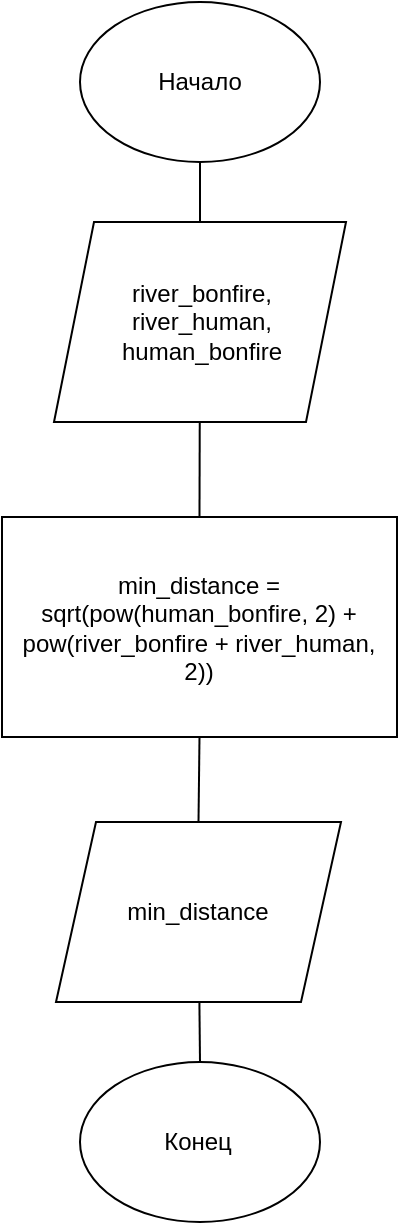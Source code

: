 <mxfile version="28.2.5">
  <diagram name="Страница — 1" id="2pXUweVeXQ0tfu0EPKvS">
    <mxGraphModel dx="1058" dy="616" grid="1" gridSize="10" guides="1" tooltips="1" connect="1" arrows="1" fold="1" page="1" pageScale="1" pageWidth="827" pageHeight="1169" math="0" shadow="0">
      <root>
        <mxCell id="0" />
        <mxCell id="1" parent="0" />
        <mxCell id="Cv1mrmhwszzGpqbsBlE--1" value="" style="ellipse;whiteSpace=wrap;html=1;" vertex="1" parent="1">
          <mxGeometry x="354" y="40" width="120" height="80" as="geometry" />
        </mxCell>
        <mxCell id="Cv1mrmhwszzGpqbsBlE--2" value="" style="endArrow=none;html=1;rounded=0;exitX=0.5;exitY=0;exitDx=0;exitDy=0;" edge="1" parent="1" source="Cv1mrmhwszzGpqbsBlE--3" target="Cv1mrmhwszzGpqbsBlE--1">
          <mxGeometry width="50" height="50" relative="1" as="geometry">
            <mxPoint x="414" y="160" as="sourcePoint" />
            <mxPoint x="414" y="120" as="targetPoint" />
          </mxGeometry>
        </mxCell>
        <mxCell id="Cv1mrmhwszzGpqbsBlE--14" style="edgeStyle=orthogonalEdgeStyle;rounded=0;orthogonalLoop=1;jettySize=auto;html=1;exitX=0.5;exitY=1;exitDx=0;exitDy=0;entryX=0.5;entryY=1;entryDx=0;entryDy=0;" edge="1" parent="1" source="Cv1mrmhwszzGpqbsBlE--3" target="Cv1mrmhwszzGpqbsBlE--11">
          <mxGeometry relative="1" as="geometry" />
        </mxCell>
        <mxCell id="Cv1mrmhwszzGpqbsBlE--3" value="" style="shape=parallelogram;perimeter=parallelogramPerimeter;whiteSpace=wrap;html=1;fixedSize=1;" vertex="1" parent="1">
          <mxGeometry x="341" y="150" width="146" height="100" as="geometry" />
        </mxCell>
        <mxCell id="Cv1mrmhwszzGpqbsBlE--5" value="" style="endArrow=none;html=1;rounded=0;exitX=0.5;exitY=0;exitDx=0;exitDy=0;" edge="1" parent="1" source="Cv1mrmhwszzGpqbsBlE--6" target="Cv1mrmhwszzGpqbsBlE--3">
          <mxGeometry width="50" height="50" relative="1" as="geometry">
            <mxPoint x="413" y="340" as="sourcePoint" />
            <mxPoint x="413" y="250" as="targetPoint" />
          </mxGeometry>
        </mxCell>
        <mxCell id="Cv1mrmhwszzGpqbsBlE--6" value="" style="rounded=0;whiteSpace=wrap;html=1;" vertex="1" parent="1">
          <mxGeometry x="315" y="297.5" width="197.5" height="110" as="geometry" />
        </mxCell>
        <mxCell id="Cv1mrmhwszzGpqbsBlE--8" value="" style="shape=parallelogram;perimeter=parallelogramPerimeter;whiteSpace=wrap;html=1;fixedSize=1;" vertex="1" parent="1">
          <mxGeometry x="342" y="450" width="142.5" height="90" as="geometry" />
        </mxCell>
        <mxCell id="Cv1mrmhwszzGpqbsBlE--9" value="" style="ellipse;whiteSpace=wrap;html=1;" vertex="1" parent="1">
          <mxGeometry x="354" y="570" width="120" height="80" as="geometry" />
        </mxCell>
        <mxCell id="Cv1mrmhwszzGpqbsBlE--10" value="Начало" style="text;strokeColor=none;align=center;fillColor=none;html=1;verticalAlign=middle;whiteSpace=wrap;rounded=0;" vertex="1" parent="1">
          <mxGeometry x="384" y="65" width="60" height="30" as="geometry" />
        </mxCell>
        <mxCell id="Cv1mrmhwszzGpqbsBlE--11" value="&lt;div&gt;river_bonfire, river_human, human_bonfire&lt;/div&gt;" style="text;strokeColor=none;align=center;fillColor=none;html=1;verticalAlign=middle;whiteSpace=wrap;rounded=0;" vertex="1" parent="1">
          <mxGeometry x="357.5" y="165" width="114" height="70" as="geometry" />
        </mxCell>
        <mxCell id="Cv1mrmhwszzGpqbsBlE--12" value="min_distance = sqrt(pow(human_bonfire, 2) + pow(river_bonfire + river_human, 2))" style="text;strokeColor=none;align=center;fillColor=none;html=1;verticalAlign=middle;whiteSpace=wrap;rounded=0;" vertex="1" parent="1">
          <mxGeometry x="316" y="310" width="195" height="85" as="geometry" />
        </mxCell>
        <mxCell id="Cv1mrmhwszzGpqbsBlE--17" value="" style="endArrow=none;html=1;rounded=0;exitX=0.5;exitY=0;exitDx=0;exitDy=0;entryX=0.5;entryY=1;entryDx=0;entryDy=0;" edge="1" parent="1" source="Cv1mrmhwszzGpqbsBlE--8" target="Cv1mrmhwszzGpqbsBlE--6">
          <mxGeometry width="50" height="50" relative="1" as="geometry">
            <mxPoint x="390" y="450" as="sourcePoint" />
            <mxPoint x="440" y="400" as="targetPoint" />
          </mxGeometry>
        </mxCell>
        <mxCell id="Cv1mrmhwszzGpqbsBlE--18" value="min_distance" style="text;strokeColor=none;align=center;fillColor=none;html=1;verticalAlign=middle;whiteSpace=wrap;rounded=0;" vertex="1" parent="1">
          <mxGeometry x="378.25" y="475" width="70" height="40" as="geometry" />
        </mxCell>
        <mxCell id="Cv1mrmhwszzGpqbsBlE--19" value="" style="endArrow=none;html=1;rounded=0;exitX=0.5;exitY=0;exitDx=0;exitDy=0;" edge="1" parent="1" source="Cv1mrmhwszzGpqbsBlE--9" target="Cv1mrmhwszzGpqbsBlE--8">
          <mxGeometry width="50" height="50" relative="1" as="geometry">
            <mxPoint x="390" y="450" as="sourcePoint" />
            <mxPoint x="380" y="570" as="targetPoint" />
          </mxGeometry>
        </mxCell>
        <mxCell id="Cv1mrmhwszzGpqbsBlE--20" value="Конец" style="text;strokeColor=none;align=center;fillColor=none;html=1;verticalAlign=middle;whiteSpace=wrap;rounded=0;" vertex="1" parent="1">
          <mxGeometry x="383.25" y="595" width="60" height="30" as="geometry" />
        </mxCell>
      </root>
    </mxGraphModel>
  </diagram>
</mxfile>
